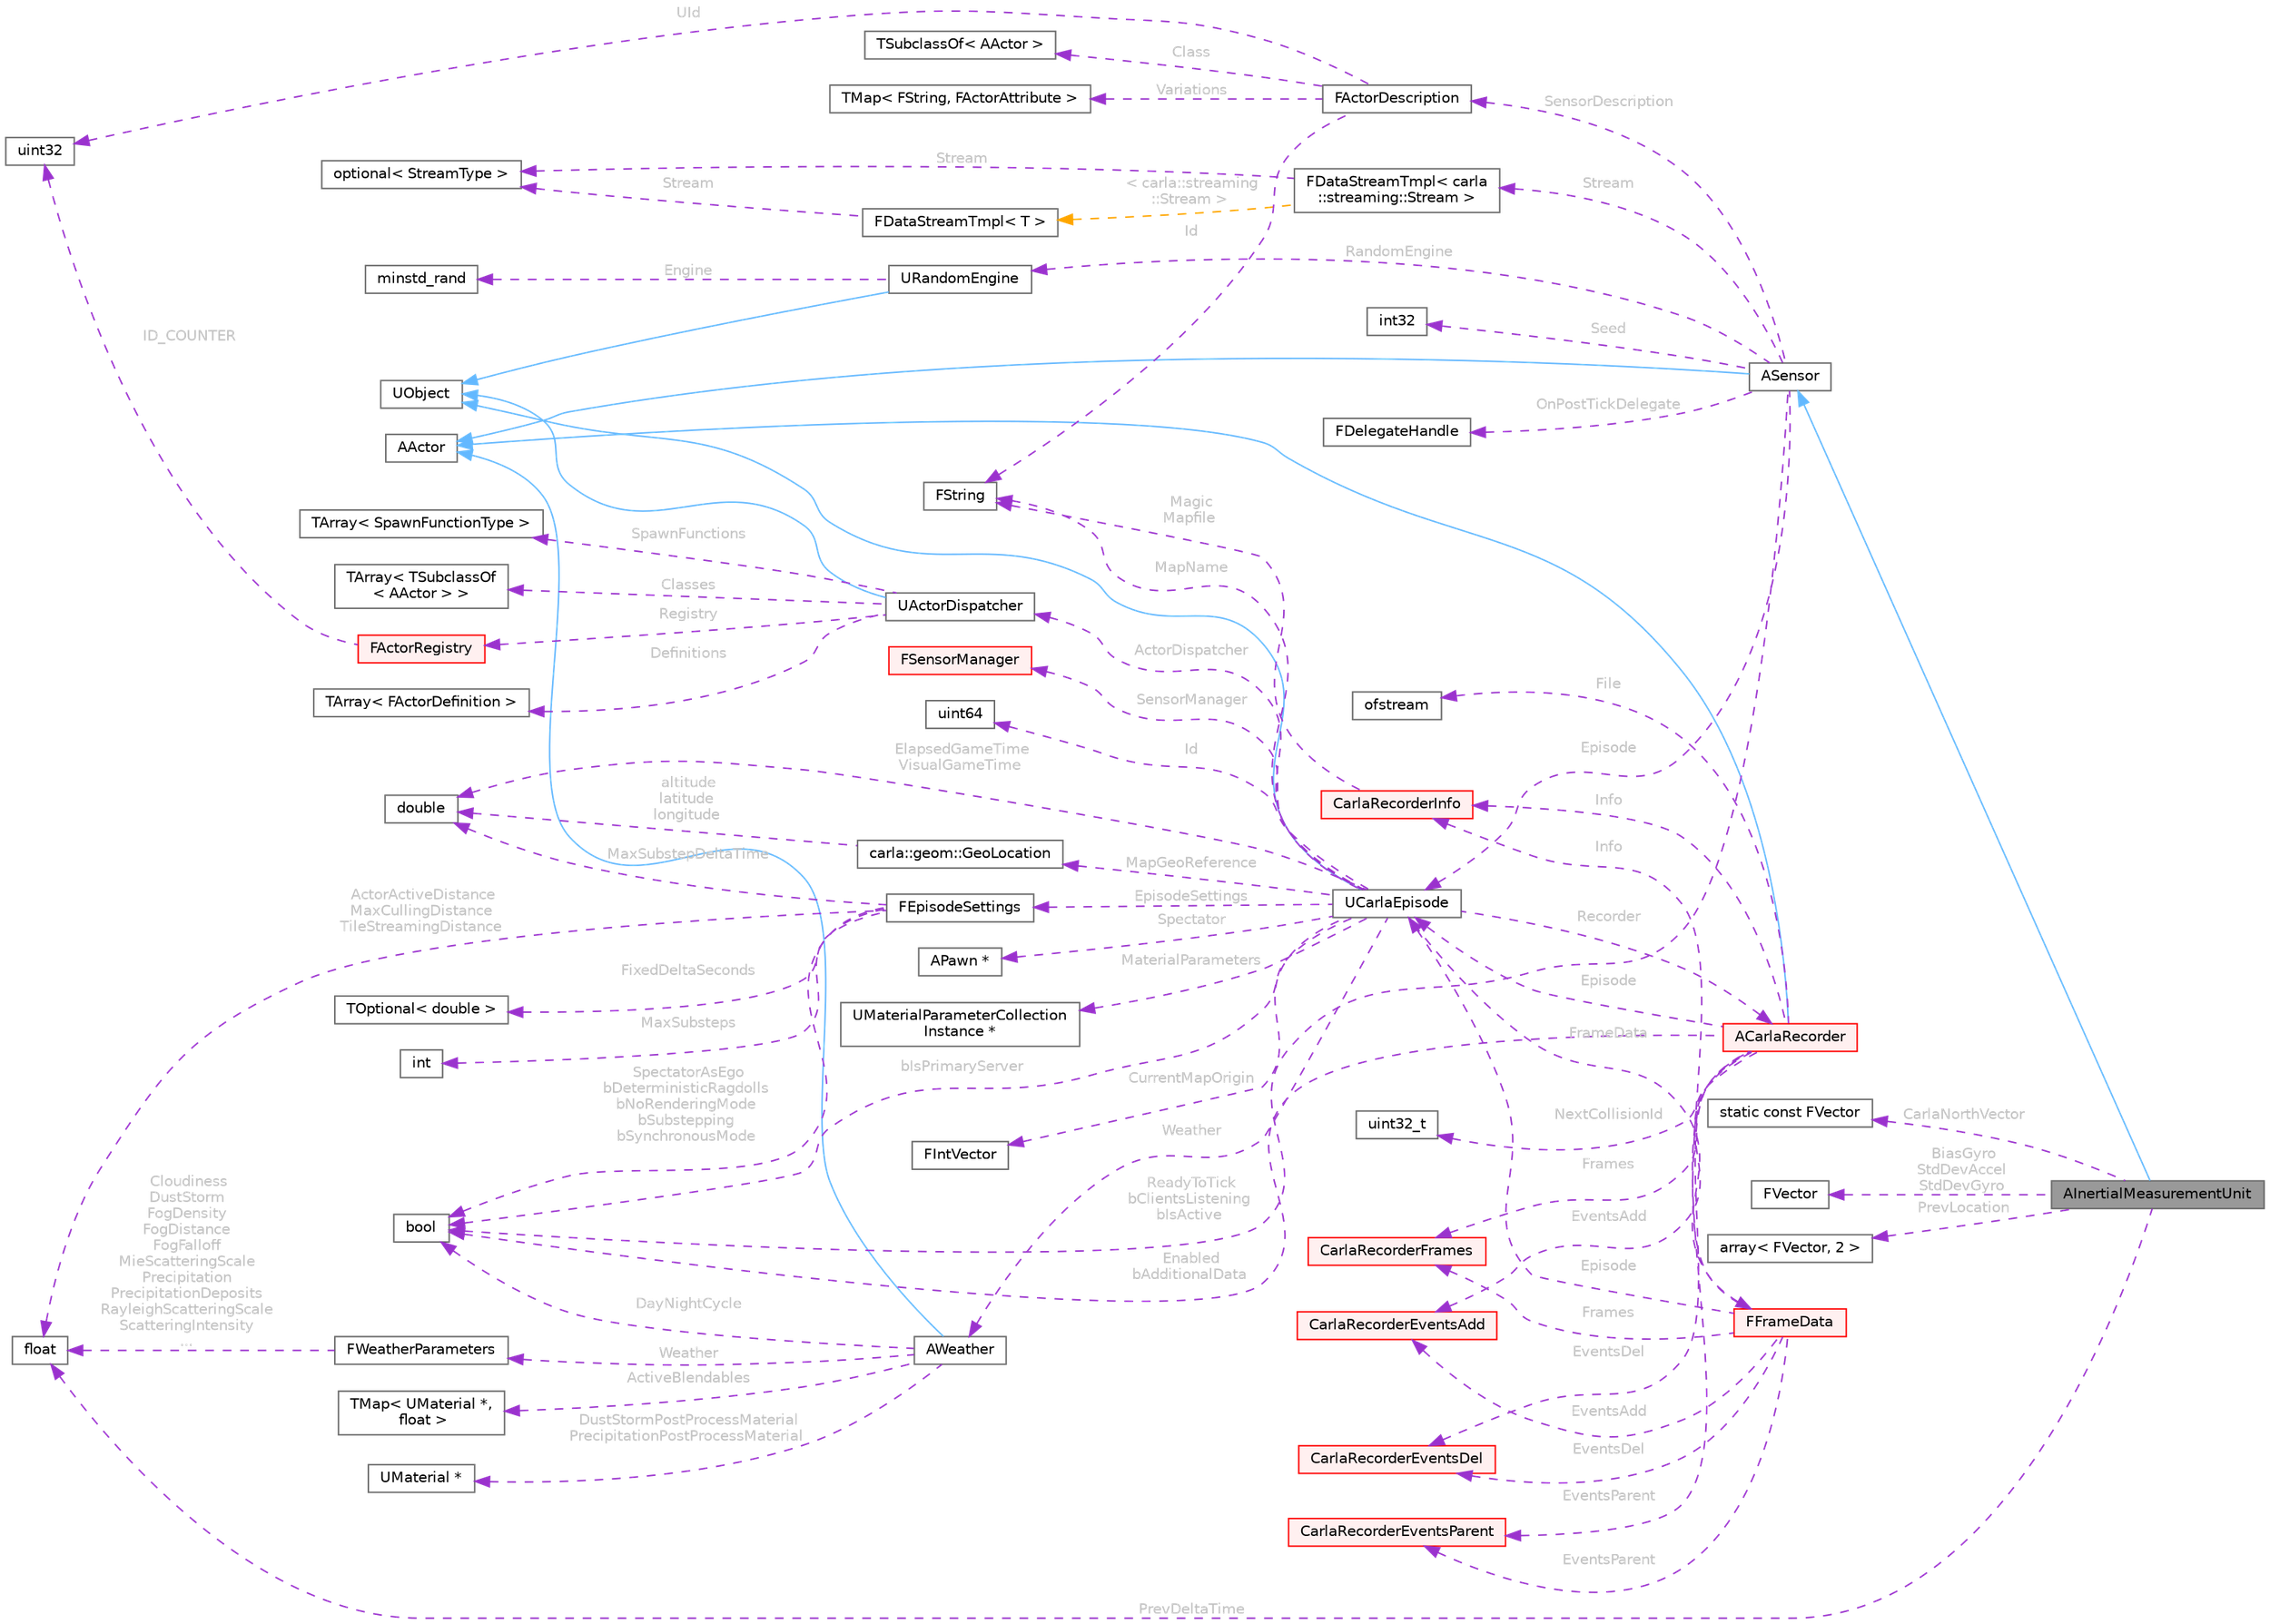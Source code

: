 digraph "AInertialMeasurementUnit"
{
 // INTERACTIVE_SVG=YES
 // LATEX_PDF_SIZE
  bgcolor="transparent";
  edge [fontname=Helvetica,fontsize=10,labelfontname=Helvetica,labelfontsize=10];
  node [fontname=Helvetica,fontsize=10,shape=box,height=0.2,width=0.4];
  rankdir="LR";
  Node1 [id="Node000001",label="AInertialMeasurementUnit",height=0.2,width=0.4,color="gray40", fillcolor="grey60", style="filled", fontcolor="black",tooltip=" "];
  Node2 -> Node1 [id="edge1_Node000001_Node000002",dir="back",color="steelblue1",style="solid",tooltip=" "];
  Node2 [id="Node000002",label="ASensor",height=0.2,width=0.4,color="gray40", fillcolor="white", style="filled",URL="$d3/d01/classASensor.html",tooltip="Base class for sensors."];
  Node3 -> Node2 [id="edge2_Node000002_Node000003",dir="back",color="steelblue1",style="solid",tooltip=" "];
  Node3 [id="Node000003",label="AActor",height=0.2,width=0.4,color="gray40", fillcolor="white", style="filled",URL="$d1/da4/classAActor.html",tooltip=" "];
  Node4 -> Node2 [id="edge3_Node000002_Node000004",dir="back",color="darkorchid3",style="dashed",tooltip=" ",label=" Seed",fontcolor="grey" ];
  Node4 [id="Node000004",label="int32",height=0.2,width=0.4,color="gray40", fillcolor="white", style="filled",tooltip=" "];
  Node5 -> Node2 [id="edge4_Node000002_Node000005",dir="back",color="darkorchid3",style="dashed",tooltip=" ",label=" RandomEngine",fontcolor="grey" ];
  Node5 [id="Node000005",label="URandomEngine",height=0.2,width=0.4,color="gray40", fillcolor="white", style="filled",URL="$d2/d4b/classURandomEngine.html",tooltip=" "];
  Node6 -> Node5 [id="edge5_Node000005_Node000006",dir="back",color="steelblue1",style="solid",tooltip=" "];
  Node6 [id="Node000006",label="UObject",height=0.2,width=0.4,color="gray40", fillcolor="white", style="filled",URL="$df/def/classUObject.html",tooltip=" "];
  Node7 -> Node5 [id="edge6_Node000005_Node000007",dir="back",color="darkorchid3",style="dashed",tooltip=" ",label=" Engine",fontcolor="grey" ];
  Node7 [id="Node000007",label="minstd_rand",height=0.2,width=0.4,color="gray40", fillcolor="white", style="filled",tooltip=" "];
  Node8 -> Node2 [id="edge7_Node000002_Node000008",dir="back",color="darkorchid3",style="dashed",tooltip=" ",label=" ReadyToTick\nbClientsListening\nbIsActive",fontcolor="grey" ];
  Node8 [id="Node000008",label="bool",height=0.2,width=0.4,color="gray40", fillcolor="white", style="filled",tooltip=" "];
  Node9 -> Node2 [id="edge8_Node000002_Node000009",dir="back",color="darkorchid3",style="dashed",tooltip=" ",label=" Stream",fontcolor="grey" ];
  Node9 [id="Node000009",label="FDataStreamTmpl\< carla\l::streaming::Stream \>",height=0.2,width=0.4,color="gray40", fillcolor="white", style="filled",URL="$d4/d9c/classFDataStreamTmpl.html",tooltip=" "];
  Node10 -> Node9 [id="edge9_Node000009_Node000010",dir="back",color="darkorchid3",style="dashed",tooltip=" ",label=" Stream",fontcolor="grey" ];
  Node10 [id="Node000010",label="optional\< StreamType \>",height=0.2,width=0.4,color="gray40", fillcolor="white", style="filled",tooltip=" "];
  Node11 -> Node9 [id="edge10_Node000009_Node000011",dir="back",color="orange",style="dashed",tooltip=" ",label=" \< carla::streaming\l::Stream \>",fontcolor="grey" ];
  Node11 [id="Node000011",label="FDataStreamTmpl\< T \>",height=0.2,width=0.4,color="gray40", fillcolor="white", style="filled",URL="$d4/d9c/classFDataStreamTmpl.html",tooltip="A streaming channel for sending sensor data to clients."];
  Node10 -> Node11 [id="edge11_Node000011_Node000010",dir="back",color="darkorchid3",style="dashed",tooltip=" ",label=" Stream",fontcolor="grey" ];
  Node12 -> Node2 [id="edge12_Node000002_Node000012",dir="back",color="darkorchid3",style="dashed",tooltip=" ",label=" OnPostTickDelegate",fontcolor="grey" ];
  Node12 [id="Node000012",label="FDelegateHandle",height=0.2,width=0.4,color="gray40", fillcolor="white", style="filled",tooltip=" "];
  Node13 -> Node2 [id="edge13_Node000002_Node000013",dir="back",color="darkorchid3",style="dashed",tooltip=" ",label=" SensorDescription",fontcolor="grey" ];
  Node13 [id="Node000013",label="FActorDescription",height=0.2,width=0.4,color="gray40", fillcolor="white", style="filled",URL="$d0/df6/structFActorDescription.html",tooltip="A description of a Carla Actor with all its variation."];
  Node14 -> Node13 [id="edge14_Node000013_Node000014",dir="back",color="darkorchid3",style="dashed",tooltip=" ",label=" UId",fontcolor="grey" ];
  Node14 [id="Node000014",label="uint32",height=0.2,width=0.4,color="gray40", fillcolor="white", style="filled",tooltip=" "];
  Node15 -> Node13 [id="edge15_Node000013_Node000015",dir="back",color="darkorchid3",style="dashed",tooltip=" ",label=" Id",fontcolor="grey" ];
  Node15 [id="Node000015",label="FString",height=0.2,width=0.4,color="gray40", fillcolor="white", style="filled",tooltip=" "];
  Node16 -> Node13 [id="edge16_Node000013_Node000016",dir="back",color="darkorchid3",style="dashed",tooltip=" ",label=" Class",fontcolor="grey" ];
  Node16 [id="Node000016",label="TSubclassOf\< AActor \>",height=0.2,width=0.4,color="gray40", fillcolor="white", style="filled",tooltip=" "];
  Node17 -> Node13 [id="edge17_Node000013_Node000017",dir="back",color="darkorchid3",style="dashed",tooltip=" ",label=" Variations",fontcolor="grey" ];
  Node17 [id="Node000017",label="TMap\< FString, FActorAttribute \>",height=0.2,width=0.4,color="gray40", fillcolor="white", style="filled",tooltip=" "];
  Node18 -> Node2 [id="edge18_Node000002_Node000018",dir="back",color="darkorchid3",style="dashed",tooltip=" ",label=" Episode",fontcolor="grey" ];
  Node18 [id="Node000018",label="UCarlaEpisode",height=0.2,width=0.4,color="gray40", fillcolor="white", style="filled",URL="$dc/d84/classUCarlaEpisode.html",tooltip="A simulation episode."];
  Node6 -> Node18 [id="edge19_Node000018_Node000006",dir="back",color="steelblue1",style="solid",tooltip=" "];
  Node8 -> Node18 [id="edge20_Node000018_Node000008",dir="back",color="darkorchid3",style="dashed",tooltip=" ",label=" bIsPrimaryServer",fontcolor="grey" ];
  Node19 -> Node18 [id="edge21_Node000018_Node000019",dir="back",color="darkorchid3",style="dashed",tooltip=" ",label=" Id",fontcolor="grey" ];
  Node19 [id="Node000019",label="uint64",height=0.2,width=0.4,color="gray40", fillcolor="white", style="filled",tooltip=" "];
  Node20 -> Node18 [id="edge22_Node000018_Node000020",dir="back",color="darkorchid3",style="dashed",tooltip=" ",label=" ElapsedGameTime\nVisualGameTime",fontcolor="grey" ];
  Node20 [id="Node000020",label="double",height=0.2,width=0.4,color="gray40", fillcolor="white", style="filled",tooltip=" "];
  Node15 -> Node18 [id="edge23_Node000018_Node000015",dir="back",color="darkorchid3",style="dashed",tooltip=" ",label=" MapName",fontcolor="grey" ];
  Node21 -> Node18 [id="edge24_Node000018_Node000021",dir="back",color="darkorchid3",style="dashed",tooltip=" ",label=" EpisodeSettings",fontcolor="grey" ];
  Node21 [id="Node000021",label="FEpisodeSettings",height=0.2,width=0.4,color="gray40", fillcolor="white", style="filled",URL="$da/d6e/structFEpisodeSettings.html",tooltip=" "];
  Node8 -> Node21 [id="edge25_Node000021_Node000008",dir="back",color="darkorchid3",style="dashed",tooltip=" ",label=" SpectatorAsEgo\nbDeterministicRagdolls\nbNoRenderingMode\nbSubstepping\nbSynchronousMode",fontcolor="grey" ];
  Node22 -> Node21 [id="edge26_Node000021_Node000022",dir="back",color="darkorchid3",style="dashed",tooltip=" ",label=" FixedDeltaSeconds",fontcolor="grey" ];
  Node22 [id="Node000022",label="TOptional\< double \>",height=0.2,width=0.4,color="gray40", fillcolor="white", style="filled",tooltip=" "];
  Node20 -> Node21 [id="edge27_Node000021_Node000020",dir="back",color="darkorchid3",style="dashed",tooltip=" ",label=" MaxSubstepDeltaTime",fontcolor="grey" ];
  Node23 -> Node21 [id="edge28_Node000021_Node000023",dir="back",color="darkorchid3",style="dashed",tooltip=" ",label=" MaxSubsteps",fontcolor="grey" ];
  Node23 [id="Node000023",label="int",height=0.2,width=0.4,color="gray40", fillcolor="white", style="filled",tooltip=" "];
  Node24 -> Node21 [id="edge29_Node000021_Node000024",dir="back",color="darkorchid3",style="dashed",tooltip=" ",label=" ActorActiveDistance\nMaxCullingDistance\nTileStreamingDistance",fontcolor="grey" ];
  Node24 [id="Node000024",label="float",height=0.2,width=0.4,color="gray40", fillcolor="white", style="filled",tooltip=" "];
  Node25 -> Node18 [id="edge30_Node000018_Node000025",dir="back",color="darkorchid3",style="dashed",tooltip=" ",label=" ActorDispatcher",fontcolor="grey" ];
  Node25 [id="Node000025",label="UActorDispatcher",height=0.2,width=0.4,color="gray40", fillcolor="white", style="filled",URL="$d7/d90/classUActorDispatcher.html",tooltip="Object in charge of binding ActorDefinitions to spawn functions, as well as keeping the registry of a..."];
  Node6 -> Node25 [id="edge31_Node000025_Node000006",dir="back",color="steelblue1",style="solid",tooltip=" "];
  Node26 -> Node25 [id="edge32_Node000025_Node000026",dir="back",color="darkorchid3",style="dashed",tooltip=" ",label=" Definitions",fontcolor="grey" ];
  Node26 [id="Node000026",label="TArray\< FActorDefinition \>",height=0.2,width=0.4,color="gray40", fillcolor="white", style="filled",tooltip=" "];
  Node27 -> Node25 [id="edge33_Node000025_Node000027",dir="back",color="darkorchid3",style="dashed",tooltip=" ",label=" SpawnFunctions",fontcolor="grey" ];
  Node27 [id="Node000027",label="TArray\< SpawnFunctionType \>",height=0.2,width=0.4,color="gray40", fillcolor="white", style="filled",tooltip=" "];
  Node28 -> Node25 [id="edge34_Node000025_Node000028",dir="back",color="darkorchid3",style="dashed",tooltip=" ",label=" Classes",fontcolor="grey" ];
  Node28 [id="Node000028",label="TArray\< TSubclassOf\l\< AActor \> \>",height=0.2,width=0.4,color="gray40", fillcolor="white", style="filled",tooltip=" "];
  Node29 -> Node25 [id="edge35_Node000025_Node000029",dir="back",color="darkorchid3",style="dashed",tooltip=" ",label=" Registry",fontcolor="grey" ];
  Node29 [id="Node000029",label="FActorRegistry",height=0.2,width=0.4,color="red", fillcolor="#FFF0F0", style="filled",URL="$df/db5/classFActorRegistry.html",tooltip="A registry of all the Carla actors."];
  Node14 -> Node29 [id="edge36_Node000029_Node000014",dir="back",color="darkorchid3",style="dashed",tooltip=" ",label=" ID_COUNTER",fontcolor="grey" ];
  Node33 -> Node18 [id="edge37_Node000018_Node000033",dir="back",color="darkorchid3",style="dashed",tooltip=" ",label=" Spectator",fontcolor="grey" ];
  Node33 [id="Node000033",label="APawn *",height=0.2,width=0.4,color="gray40", fillcolor="white", style="filled",tooltip=" "];
  Node34 -> Node18 [id="edge38_Node000018_Node000034",dir="back",color="darkorchid3",style="dashed",tooltip=" ",label=" Weather",fontcolor="grey" ];
  Node34 [id="Node000034",label="AWeather",height=0.2,width=0.4,color="gray40", fillcolor="white", style="filled",URL="$de/d75/classAWeather.html",tooltip=" "];
  Node3 -> Node34 [id="edge39_Node000034_Node000003",dir="back",color="steelblue1",style="solid",tooltip=" "];
  Node35 -> Node34 [id="edge40_Node000034_Node000035",dir="back",color="darkorchid3",style="dashed",tooltip=" ",label=" Weather",fontcolor="grey" ];
  Node35 [id="Node000035",label="FWeatherParameters",height=0.2,width=0.4,color="gray40", fillcolor="white", style="filled",URL="$dd/d9b/structFWeatherParameters.html",tooltip=" "];
  Node24 -> Node35 [id="edge41_Node000035_Node000024",dir="back",color="darkorchid3",style="dashed",tooltip=" ",label=" Cloudiness\nDustStorm\nFogDensity\nFogDistance\nFogFalloff\nMieScatteringScale\nPrecipitation\nPrecipitationDeposits\nRayleighScatteringScale\nScatteringIntensity\n...",fontcolor="grey" ];
  Node36 -> Node34 [id="edge42_Node000034_Node000036",dir="back",color="darkorchid3",style="dashed",tooltip=" ",label=" DustStormPostProcessMaterial\nPrecipitationPostProcessMaterial",fontcolor="grey" ];
  Node36 [id="Node000036",label="UMaterial *",height=0.2,width=0.4,color="gray40", fillcolor="white", style="filled",tooltip=" "];
  Node37 -> Node34 [id="edge43_Node000034_Node000037",dir="back",color="darkorchid3",style="dashed",tooltip=" ",label=" ActiveBlendables",fontcolor="grey" ];
  Node37 [id="Node000037",label="TMap\< UMaterial *,\l float \>",height=0.2,width=0.4,color="gray40", fillcolor="white", style="filled",tooltip=" "];
  Node8 -> Node34 [id="edge44_Node000034_Node000008",dir="back",color="darkorchid3",style="dashed",tooltip=" ",label=" DayNightCycle",fontcolor="grey" ];
  Node38 -> Node18 [id="edge45_Node000018_Node000038",dir="back",color="darkorchid3",style="dashed",tooltip=" ",label=" MaterialParameters",fontcolor="grey" ];
  Node38 [id="Node000038",label="UMaterialParameterCollection\lInstance *",height=0.2,width=0.4,color="gray40", fillcolor="white", style="filled",tooltip=" "];
  Node39 -> Node18 [id="edge46_Node000018_Node000039",dir="back",color="darkorchid3",style="dashed",tooltip=" ",label=" Recorder",fontcolor="grey" ];
  Node39 [id="Node000039",label="ACarlaRecorder",height=0.2,width=0.4,color="red", fillcolor="#FFF0F0", style="filled",URL="$dd/db9/classACarlaRecorder.html",tooltip="Recorder for the simulation"];
  Node3 -> Node39 [id="edge47_Node000039_Node000003",dir="back",color="steelblue1",style="solid",tooltip=" "];
  Node8 -> Node39 [id="edge48_Node000039_Node000008",dir="back",color="darkorchid3",style="dashed",tooltip=" ",label=" Enabled\nbAdditionalData",fontcolor="grey" ];
  Node40 -> Node39 [id="edge49_Node000039_Node000040",dir="back",color="darkorchid3",style="dashed",tooltip=" ",label=" NextCollisionId",fontcolor="grey" ];
  Node40 [id="Node000040",label="uint32_t",height=0.2,width=0.4,color="gray40", fillcolor="white", style="filled",tooltip=" "];
  Node41 -> Node39 [id="edge50_Node000039_Node000041",dir="back",color="darkorchid3",style="dashed",tooltip=" ",label=" File",fontcolor="grey" ];
  Node41 [id="Node000041",label="ofstream",height=0.2,width=0.4,color="gray40", fillcolor="white", style="filled",tooltip=" "];
  Node18 -> Node39 [id="edge51_Node000039_Node000018",dir="back",color="darkorchid3",style="dashed",tooltip=" ",label=" Episode",fontcolor="grey" ];
  Node42 -> Node39 [id="edge52_Node000039_Node000042",dir="back",color="darkorchid3",style="dashed",tooltip=" ",label=" Info",fontcolor="grey" ];
  Node42 [id="Node000042",label="CarlaRecorderInfo",height=0.2,width=0.4,color="red", fillcolor="#FFF0F0", style="filled",URL="$da/dab/structCarlaRecorderInfo.html",tooltip=" "];
  Node15 -> Node42 [id="edge53_Node000042_Node000015",dir="back",color="darkorchid3",style="dashed",tooltip=" ",label=" Magic\nMapfile",fontcolor="grey" ];
  Node45 -> Node39 [id="edge54_Node000039_Node000045",dir="back",color="darkorchid3",style="dashed",tooltip=" ",label=" Frames",fontcolor="grey" ];
  Node45 [id="Node000045",label="CarlaRecorderFrames",height=0.2,width=0.4,color="red", fillcolor="#FFF0F0", style="filled",URL="$d6/d4d/classCarlaRecorderFrames.html",tooltip=" "];
  Node49 -> Node39 [id="edge55_Node000039_Node000049",dir="back",color="darkorchid3",style="dashed",tooltip=" ",label=" EventsAdd",fontcolor="grey" ];
  Node49 [id="Node000049",label="CarlaRecorderEventsAdd",height=0.2,width=0.4,color="red", fillcolor="#FFF0F0", style="filled",URL="$dd/dd4/classCarlaRecorderEventsAdd.html",tooltip=" "];
  Node51 -> Node39 [id="edge56_Node000039_Node000051",dir="back",color="darkorchid3",style="dashed",tooltip=" ",label=" EventsDel",fontcolor="grey" ];
  Node51 [id="Node000051",label="CarlaRecorderEventsDel",height=0.2,width=0.4,color="red", fillcolor="#FFF0F0", style="filled",URL="$dd/d8e/classCarlaRecorderEventsDel.html",tooltip=" "];
  Node53 -> Node39 [id="edge57_Node000039_Node000053",dir="back",color="darkorchid3",style="dashed",tooltip=" ",label=" EventsParent",fontcolor="grey" ];
  Node53 [id="Node000053",label="CarlaRecorderEventsParent",height=0.2,width=0.4,color="red", fillcolor="#FFF0F0", style="filled",URL="$dd/d35/classCarlaRecorderEventsParent.html",tooltip=" "];
  Node129 -> Node18 [id="edge58_Node000018_Node000129",dir="back",color="darkorchid3",style="dashed",tooltip=" ",label=" MapGeoReference",fontcolor="grey" ];
  Node129 [id="Node000129",label="carla::geom::GeoLocation",height=0.2,width=0.4,color="gray40", fillcolor="white", style="filled",URL="$d3/df4/classcarla_1_1geom_1_1GeoLocation.html",tooltip=" "];
  Node20 -> Node129 [id="edge59_Node000129_Node000020",dir="back",color="darkorchid3",style="dashed",tooltip=" ",label=" altitude\nlatitude\nlongitude",fontcolor="grey" ];
  Node130 -> Node18 [id="edge60_Node000018_Node000130",dir="back",color="darkorchid3",style="dashed",tooltip=" ",label=" CurrentMapOrigin",fontcolor="grey" ];
  Node130 [id="Node000130",label="FIntVector",height=0.2,width=0.4,color="gray40", fillcolor="white", style="filled",tooltip=" "];
  Node131 -> Node18 [id="edge61_Node000018_Node000131",dir="back",color="darkorchid3",style="dashed",tooltip=" ",label=" FrameData",fontcolor="grey" ];
  Node131 [id="Node000131",label="FFrameData",height=0.2,width=0.4,color="red", fillcolor="#FFF0F0", style="filled",URL="$de/db4/classFFrameData.html",tooltip=" "];
  Node42 -> Node131 [id="edge62_Node000131_Node000042",dir="back",color="darkorchid3",style="dashed",tooltip=" ",label=" Info",fontcolor="grey" ];
  Node45 -> Node131 [id="edge63_Node000131_Node000045",dir="back",color="darkorchid3",style="dashed",tooltip=" ",label=" Frames",fontcolor="grey" ];
  Node49 -> Node131 [id="edge64_Node000131_Node000049",dir="back",color="darkorchid3",style="dashed",tooltip=" ",label=" EventsAdd",fontcolor="grey" ];
  Node51 -> Node131 [id="edge65_Node000131_Node000051",dir="back",color="darkorchid3",style="dashed",tooltip=" ",label=" EventsDel",fontcolor="grey" ];
  Node53 -> Node131 [id="edge66_Node000131_Node000053",dir="back",color="darkorchid3",style="dashed",tooltip=" ",label=" EventsParent",fontcolor="grey" ];
  Node18 -> Node131 [id="edge67_Node000131_Node000018",dir="back",color="darkorchid3",style="dashed",tooltip=" ",label=" Episode",fontcolor="grey" ];
  Node133 -> Node18 [id="edge68_Node000018_Node000133",dir="back",color="darkorchid3",style="dashed",tooltip=" ",label=" SensorManager",fontcolor="grey" ];
  Node133 [id="Node000133",label="FSensorManager",height=0.2,width=0.4,color="red", fillcolor="#FFF0F0", style="filled",URL="$d1/de4/classFSensorManager.html",tooltip=" "];
  Node135 -> Node1 [id="edge69_Node000001_Node000135",dir="back",color="darkorchid3",style="dashed",tooltip=" ",label=" CarlaNorthVector",fontcolor="grey" ];
  Node135 [id="Node000135",label="static const FVector",height=0.2,width=0.4,color="gray40", fillcolor="white", style="filled",tooltip=" "];
  Node102 -> Node1 [id="edge70_Node000001_Node000102",dir="back",color="darkorchid3",style="dashed",tooltip=" ",label=" BiasGyro\nStdDevAccel\nStdDevGyro",fontcolor="grey" ];
  Node102 [id="Node000102",label="FVector",height=0.2,width=0.4,color="gray40", fillcolor="white", style="filled",tooltip=" "];
  Node136 -> Node1 [id="edge71_Node000001_Node000136",dir="back",color="darkorchid3",style="dashed",tooltip=" ",label=" PrevLocation",fontcolor="grey" ];
  Node136 [id="Node000136",label="array\< FVector, 2 \>",height=0.2,width=0.4,color="gray40", fillcolor="white", style="filled",tooltip=" "];
  Node24 -> Node1 [id="edge72_Node000001_Node000024",dir="back",color="darkorchid3",style="dashed",tooltip=" ",label=" PrevDeltaTime",fontcolor="grey" ];
}
